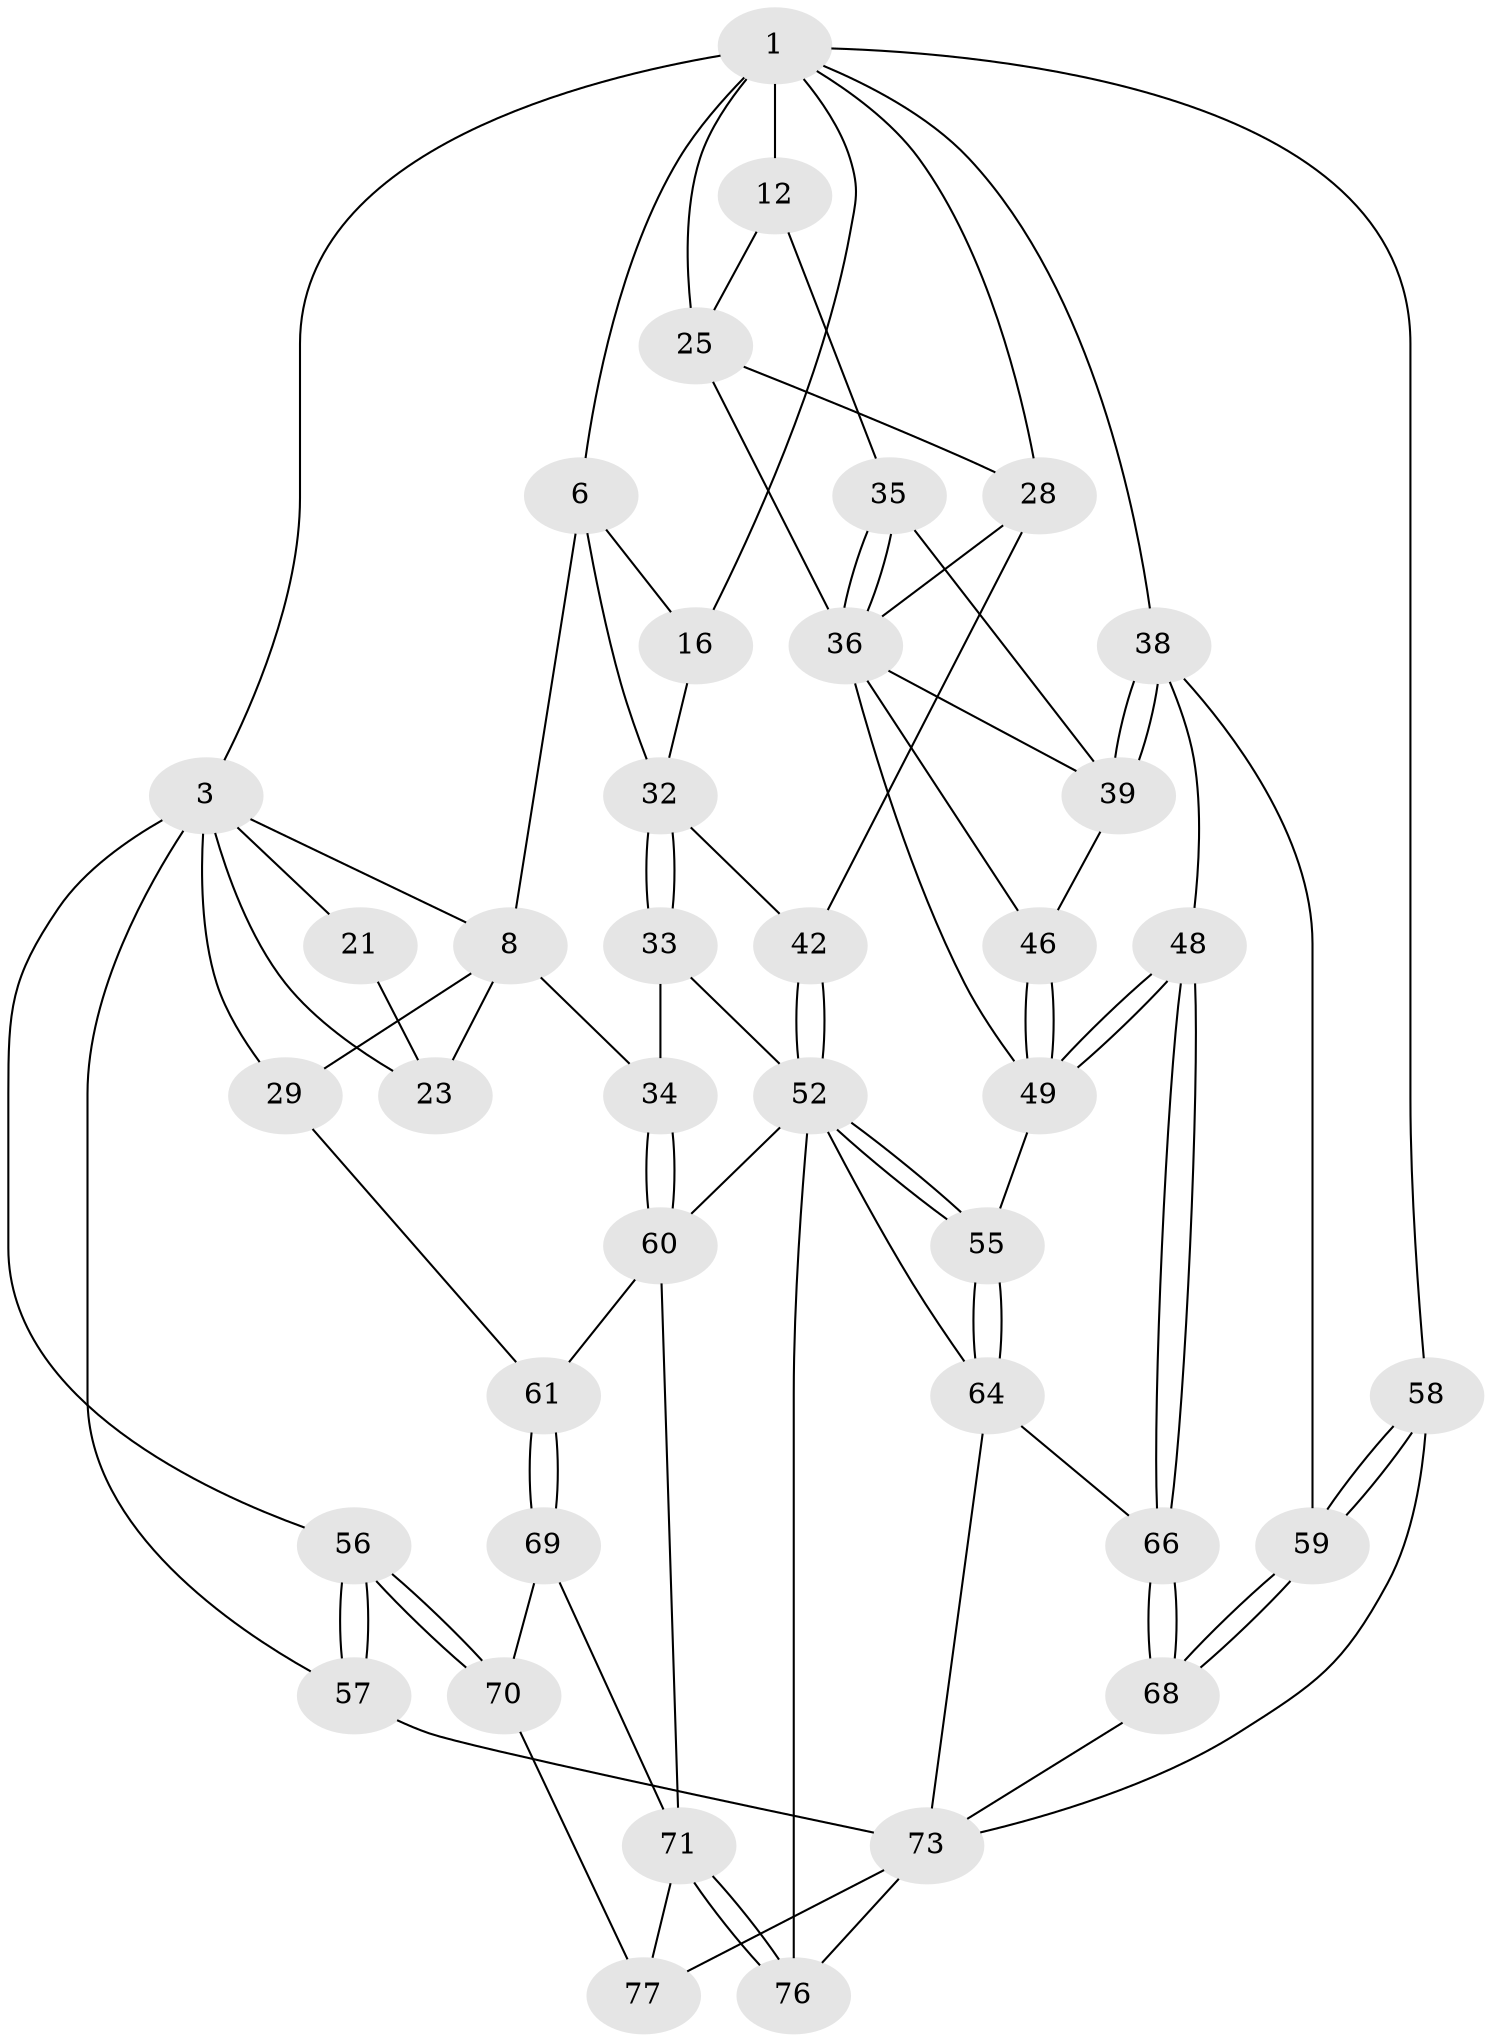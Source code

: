// original degree distribution, {3: 0.02531645569620253, 5: 0.6329113924050633, 4: 0.189873417721519, 6: 0.1518987341772152}
// Generated by graph-tools (version 1.1) at 2025/17/03/09/25 04:17:20]
// undirected, 39 vertices, 90 edges
graph export_dot {
graph [start="1"]
  node [color=gray90,style=filled];
  1 [pos="+0.5311815731617902+0",super="+2+5"];
  3 [pos="+0+0",super="+4+18"];
  6 [pos="+0.5402612644064613+0.010422382967852141",super="+17+7"];
  8 [pos="+0.36975143890078976+0.20899698805593983",super="+30+9"];
  12 [pos="+0.9707921345214265+0.12378441741928842",super="+26"];
  16 [pos="+0.6318873646130074+0.2970266974813438"];
  21 [pos="+0.2122637094923173+0.12807763003605147"];
  23 [pos="+0.13077665724303394+0.2545341612489298"];
  25 [pos="+0.7866274042509429+0.2034071339035435",super="+27"];
  28 [pos="+0.7537157631360307+0.348587854566101",super="+41"];
  29 [pos="+0.21881028384225132+0.35234273151645684",super="+31"];
  32 [pos="+0.5307859209012425+0.37337324721864984",super="+40"];
  33 [pos="+0.44092628079921825+0.42941485570222077"];
  34 [pos="+0.32027678802030457+0.45539557002258163"];
  35 [pos="+0.8918544471163211+0.20226187008801744"];
  36 [pos="+0.8235110650529924+0.36322852953362583",super="+37"];
  38 [pos="+1+0.3875262048048215",super="+47"];
  39 [pos="+0.9230056852480325+0.36898969189712755",super="+45"];
  42 [pos="+0.6283195096587845+0.4400599876427471"];
  46 [pos="+0.8892413599965825+0.5500519196891193"];
  48 [pos="+0.9563754014016761+0.5749865799748954"];
  49 [pos="+0.8893862000879488+0.5507446990684964",super="+54"];
  52 [pos="+0.5926038097349053+0.5440727051992938",super="+53"];
  55 [pos="+0.7159869735693298+0.6652122033591912"];
  56 [pos="+0+0.8196235309681097"];
  57 [pos="+0+0.8423102950180932"];
  58 [pos="+1+1"];
  59 [pos="+1+0.9237797602682944"];
  60 [pos="+0.36277745056290556+0.6301547562357235",super="+63"];
  61 [pos="+0.22125628504615052+0.7122344426782683"];
  64 [pos="+0.7136972095438374+0.6740110667195155",super="+67"];
  66 [pos="+0.9128989502943662+0.7245437497829236"];
  68 [pos="+0.9524369959084664+0.799829812305739"];
  69 [pos="+0.22221248162860474+0.7824281795312816"];
  70 [pos="+0.02273346599786708+0.8201479977656136"];
  71 [pos="+0.41603589631353266+0.7959140902929392",super="+72"];
  73 [pos="+0.8144612612351353+0.9059186526882618",super="+74"];
  76 [pos="+0.667633034684378+1"];
  77 [pos="+0.2870160992581583+0.9199713958466108"];
  1 -- 3;
  1 -- 38;
  1 -- 58;
  1 -- 12 [weight=2];
  1 -- 16;
  1 -- 6;
  1 -- 25;
  1 -- 28;
  3 -- 57;
  3 -- 21;
  3 -- 23;
  3 -- 56;
  3 -- 29 [weight=2];
  3 -- 8;
  6 -- 16;
  6 -- 32;
  6 -- 8;
  8 -- 34;
  8 -- 29 [weight=2];
  8 -- 23;
  12 -- 25;
  12 -- 35;
  16 -- 32;
  21 -- 23;
  25 -- 28;
  25 -- 36;
  28 -- 42;
  28 -- 36;
  29 -- 61;
  32 -- 33;
  32 -- 33;
  32 -- 42;
  33 -- 34;
  33 -- 52;
  34 -- 60;
  34 -- 60;
  35 -- 36;
  35 -- 36;
  35 -- 39;
  36 -- 46;
  36 -- 49;
  36 -- 39;
  38 -- 39;
  38 -- 39;
  38 -- 48;
  38 -- 59;
  39 -- 46;
  42 -- 52;
  42 -- 52;
  46 -- 49;
  46 -- 49;
  48 -- 49;
  48 -- 49;
  48 -- 66;
  48 -- 66;
  49 -- 55;
  52 -- 55;
  52 -- 55;
  52 -- 64;
  52 -- 76;
  52 -- 60;
  55 -- 64;
  55 -- 64;
  56 -- 57;
  56 -- 57;
  56 -- 70;
  56 -- 70;
  57 -- 73 [weight=2];
  58 -- 59;
  58 -- 59;
  58 -- 73 [weight=2];
  59 -- 68;
  59 -- 68;
  60 -- 61;
  60 -- 71;
  61 -- 69;
  61 -- 69;
  64 -- 73;
  64 -- 66;
  66 -- 68;
  66 -- 68;
  68 -- 73;
  69 -- 70;
  69 -- 71;
  70 -- 77;
  71 -- 76;
  71 -- 76;
  71 -- 77;
  73 -- 76;
  73 -- 77;
}
